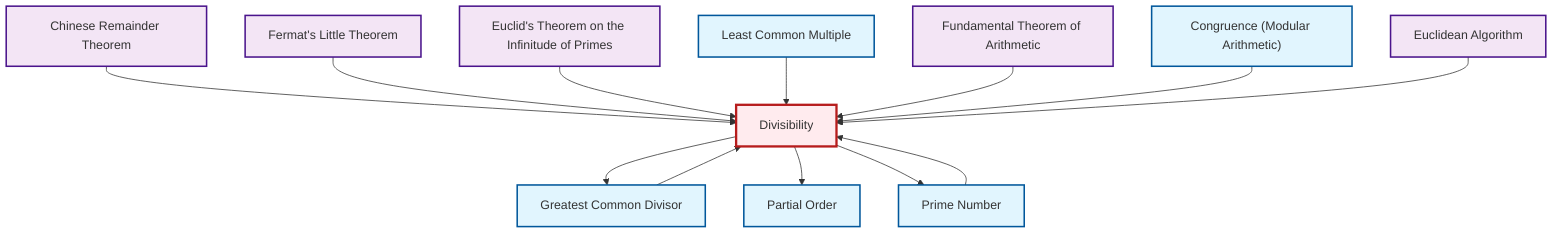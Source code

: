 graph TD
    classDef definition fill:#e1f5fe,stroke:#01579b,stroke-width:2px
    classDef theorem fill:#f3e5f5,stroke:#4a148c,stroke-width:2px
    classDef axiom fill:#fff3e0,stroke:#e65100,stroke-width:2px
    classDef example fill:#e8f5e9,stroke:#1b5e20,stroke-width:2px
    classDef current fill:#ffebee,stroke:#b71c1c,stroke-width:3px
    def-partial-order["Partial Order"]:::definition
    thm-euclidean-algorithm["Euclidean Algorithm"]:::theorem
    def-prime["Prime Number"]:::definition
    def-gcd["Greatest Common Divisor"]:::definition
    thm-fermat-little["Fermat's Little Theorem"]:::theorem
    thm-fundamental-arithmetic["Fundamental Theorem of Arithmetic"]:::theorem
    def-divisibility["Divisibility"]:::definition
    def-lcm["Least Common Multiple"]:::definition
    thm-chinese-remainder["Chinese Remainder Theorem"]:::theorem
    thm-euclid-infinitude-primes["Euclid's Theorem on the Infinitude of Primes"]:::theorem
    def-congruence["Congruence (Modular Arithmetic)"]:::definition
    def-divisibility --> def-gcd
    def-divisibility --> def-partial-order
    thm-chinese-remainder --> def-divisibility
    thm-fermat-little --> def-divisibility
    def-prime --> def-divisibility
    thm-euclid-infinitude-primes --> def-divisibility
    def-lcm --> def-divisibility
    def-divisibility --> def-prime
    thm-fundamental-arithmetic --> def-divisibility
    def-gcd --> def-divisibility
    def-congruence --> def-divisibility
    thm-euclidean-algorithm --> def-divisibility
    class def-divisibility current